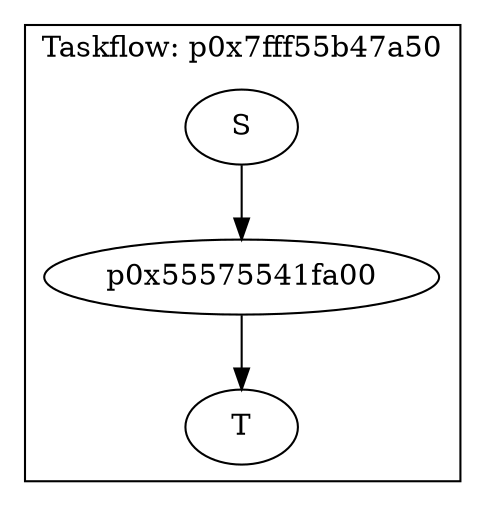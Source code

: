 digraph Taskflow {
subgraph cluster_p0x7fff55b47a50 {
label="Taskflow: p0x7fff55b47a50";
p0x55575541fa00[label="p0x55575541fa00" ];
p0x55575541fa00 -> p0x55575541fb80;
p0x55575541fac0[label="S" ];
p0x55575541fac0 -> p0x55575541fa00;
p0x55575541fb80[label="T" ];
}
}
